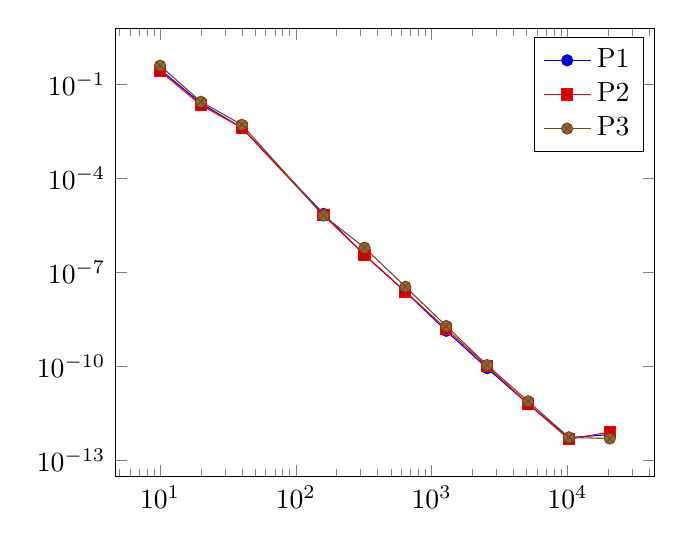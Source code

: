 \begin{tikzpicture}
\begin{axis}[ymode={log}, xmode={log}]
    \addplot+
        table[row sep={\\}]
        {
            \\
            10.0  0.292  \\
            20.0  0.024  \\
            40.0  0.004  \\
            80.0  0.0  \\
            160.0  7.233e-6  \\
            320.0  3.514e-7  \\
            640.0  2.396e-8  \\
            1280.0  1.355e-9  \\
            2560.0  8.745e-11  \\
            5120.0  6.345e-12  \\
            10240.0  5.35e-13  \\
            20480.0  6.724e-13  \\
        }
        ;
    \addlegendentry {P1}
    \addplot+
        table[row sep={\\}]
        {
            \\
            10.0  0.26  \\
            20.0  0.021  \\
            40.0  0.004  \\
            80.0  0.0  \\
            160.0  6.462e-6  \\
            320.0  3.634e-7  \\
            640.0  2.409e-8  \\
            1280.0  1.563e-9  \\
            2560.0  9.96e-11  \\
            5120.0  6.449e-12  \\
            10240.0  4.775e-13  \\
            20480.0  8.019e-13  \\
        }
        ;
    \addlegendentry {P2}
    \addplot+
        table[row sep={\\}]
        {
            \\
            10.0  0.384  \\
            20.0  0.027  \\
            40.0  0.005  \\
            80.0  0.0  \\
            160.0  6.358e-6  \\
            320.0  6.072e-7  \\
            640.0  3.444e-8  \\
            1280.0  1.928e-9  \\
            2560.0  1.096e-10  \\
            5120.0  7.721e-12  \\
            10240.0  5.456e-13  \\
            20480.0  4.998e-13  \\
        }
        ;
    \addlegendentry {P3}
\end{axis}
\end{tikzpicture}
